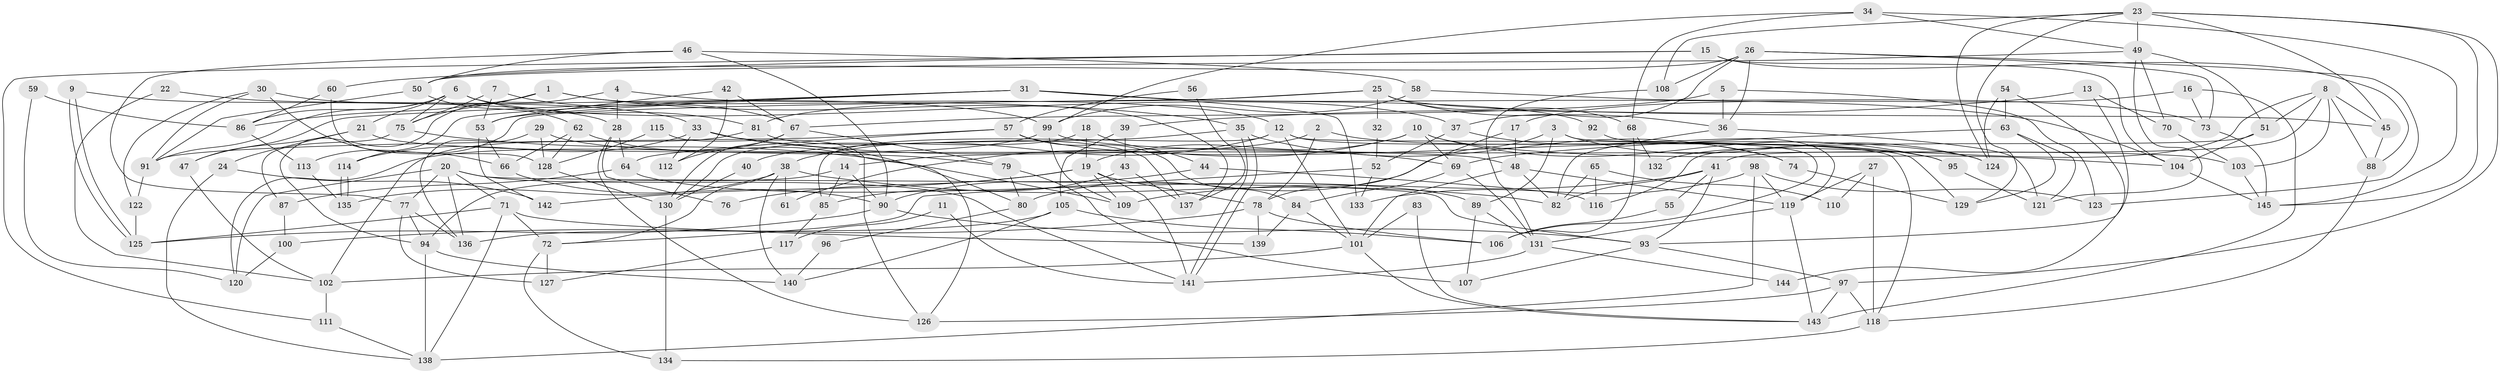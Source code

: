 // Generated by graph-tools (version 1.1) at 2025/14/03/09/25 04:14:55]
// undirected, 145 vertices, 290 edges
graph export_dot {
graph [start="1"]
  node [color=gray90,style=filled];
  1;
  2;
  3;
  4;
  5;
  6;
  7;
  8;
  9;
  10;
  11;
  12;
  13;
  14;
  15;
  16;
  17;
  18;
  19;
  20;
  21;
  22;
  23;
  24;
  25;
  26;
  27;
  28;
  29;
  30;
  31;
  32;
  33;
  34;
  35;
  36;
  37;
  38;
  39;
  40;
  41;
  42;
  43;
  44;
  45;
  46;
  47;
  48;
  49;
  50;
  51;
  52;
  53;
  54;
  55;
  56;
  57;
  58;
  59;
  60;
  61;
  62;
  63;
  64;
  65;
  66;
  67;
  68;
  69;
  70;
  71;
  72;
  73;
  74;
  75;
  76;
  77;
  78;
  79;
  80;
  81;
  82;
  83;
  84;
  85;
  86;
  87;
  88;
  89;
  90;
  91;
  92;
  93;
  94;
  95;
  96;
  97;
  98;
  99;
  100;
  101;
  102;
  103;
  104;
  105;
  106;
  107;
  108;
  109;
  110;
  111;
  112;
  113;
  114;
  115;
  116;
  117;
  118;
  119;
  120;
  121;
  122;
  123;
  124;
  125;
  126;
  127;
  128;
  129;
  130;
  131;
  132;
  133;
  134;
  135;
  136;
  137;
  138;
  139;
  140;
  141;
  142;
  143;
  144;
  145;
  1 -- 137;
  1 -- 86;
  1 -- 35;
  1 -- 75;
  2 -- 14;
  2 -- 95;
  2 -- 78;
  3 -- 80;
  3 -- 106;
  3 -- 89;
  3 -- 124;
  4 -- 12;
  4 -- 94;
  4 -- 28;
  5 -- 67;
  5 -- 36;
  5 -- 123;
  6 -- 21;
  6 -- 91;
  6 -- 37;
  6 -- 75;
  6 -- 81;
  6 -- 86;
  7 -- 75;
  7 -- 53;
  7 -- 67;
  8 -- 51;
  8 -- 103;
  8 -- 41;
  8 -- 45;
  8 -- 88;
  8 -- 132;
  9 -- 28;
  9 -- 125;
  9 -- 125;
  10 -- 104;
  10 -- 69;
  10 -- 19;
  10 -- 61;
  10 -- 95;
  11 -- 117;
  11 -- 141;
  12 -- 38;
  12 -- 101;
  12 -- 85;
  12 -- 118;
  12 -- 129;
  13 -- 93;
  13 -- 70;
  13 -- 39;
  14 -- 90;
  14 -- 94;
  14 -- 85;
  15 -- 88;
  15 -- 111;
  15 -- 60;
  15 -- 104;
  16 -- 143;
  16 -- 17;
  16 -- 73;
  17 -- 48;
  17 -- 78;
  18 -- 130;
  18 -- 19;
  18 -- 44;
  19 -- 78;
  19 -- 76;
  19 -- 109;
  19 -- 141;
  19 -- 142;
  20 -- 141;
  20 -- 71;
  20 -- 77;
  20 -- 93;
  20 -- 120;
  20 -- 136;
  21 -- 47;
  21 -- 48;
  21 -- 24;
  22 -- 33;
  22 -- 102;
  23 -- 45;
  23 -- 129;
  23 -- 49;
  23 -- 97;
  23 -- 108;
  23 -- 124;
  23 -- 145;
  24 -- 138;
  24 -- 142;
  25 -- 45;
  25 -- 113;
  25 -- 32;
  25 -- 36;
  25 -- 68;
  25 -- 81;
  26 -- 50;
  26 -- 37;
  26 -- 36;
  26 -- 73;
  26 -- 108;
  26 -- 123;
  27 -- 119;
  27 -- 118;
  27 -- 110;
  28 -- 64;
  28 -- 76;
  28 -- 126;
  29 -- 136;
  29 -- 128;
  29 -- 79;
  30 -- 66;
  30 -- 99;
  30 -- 91;
  30 -- 122;
  31 -- 104;
  31 -- 114;
  31 -- 47;
  31 -- 53;
  31 -- 92;
  31 -- 133;
  32 -- 52;
  33 -- 69;
  33 -- 112;
  33 -- 80;
  33 -- 114;
  34 -- 145;
  34 -- 49;
  34 -- 68;
  34 -- 99;
  35 -- 141;
  35 -- 141;
  35 -- 40;
  35 -- 74;
  36 -- 82;
  36 -- 121;
  37 -- 74;
  37 -- 52;
  38 -- 82;
  38 -- 140;
  38 -- 61;
  38 -- 72;
  38 -- 135;
  39 -- 105;
  39 -- 43;
  40 -- 130;
  41 -- 109;
  41 -- 55;
  41 -- 82;
  41 -- 93;
  42 -- 53;
  42 -- 67;
  42 -- 112;
  43 -- 85;
  43 -- 137;
  44 -- 90;
  44 -- 116;
  45 -- 88;
  46 -- 90;
  46 -- 58;
  46 -- 50;
  46 -- 77;
  47 -- 102;
  48 -- 82;
  48 -- 101;
  48 -- 119;
  49 -- 50;
  49 -- 51;
  49 -- 70;
  49 -- 121;
  50 -- 62;
  50 -- 91;
  51 -- 104;
  51 -- 116;
  52 -- 133;
  52 -- 72;
  53 -- 142;
  53 -- 66;
  54 -- 63;
  54 -- 124;
  54 -- 144;
  55 -- 106;
  56 -- 137;
  56 -- 57;
  57 -- 91;
  57 -- 124;
  57 -- 64;
  57 -- 84;
  58 -- 73;
  58 -- 99;
  59 -- 120;
  59 -- 86;
  60 -- 128;
  60 -- 86;
  62 -- 66;
  62 -- 126;
  62 -- 128;
  63 -- 69;
  63 -- 121;
  63 -- 129;
  64 -- 89;
  64 -- 87;
  65 -- 82;
  65 -- 116;
  65 -- 110;
  66 -- 90;
  67 -- 79;
  67 -- 112;
  67 -- 130;
  68 -- 106;
  68 -- 132;
  69 -- 84;
  69 -- 131;
  70 -- 103;
  71 -- 125;
  71 -- 72;
  71 -- 138;
  71 -- 139;
  72 -- 127;
  72 -- 134;
  73 -- 145;
  74 -- 129;
  75 -- 87;
  75 -- 109;
  77 -- 94;
  77 -- 127;
  77 -- 136;
  78 -- 100;
  78 -- 106;
  78 -- 139;
  79 -- 107;
  79 -- 80;
  80 -- 96;
  81 -- 102;
  81 -- 137;
  83 -- 101;
  83 -- 143;
  84 -- 139;
  84 -- 101;
  85 -- 117;
  86 -- 113;
  87 -- 100;
  88 -- 118;
  89 -- 131;
  89 -- 107;
  90 -- 125;
  90 -- 93;
  91 -- 122;
  92 -- 119;
  93 -- 97;
  93 -- 107;
  94 -- 138;
  94 -- 140;
  95 -- 121;
  96 -- 140;
  97 -- 118;
  97 -- 126;
  97 -- 143;
  98 -- 123;
  98 -- 119;
  98 -- 133;
  98 -- 138;
  99 -- 109;
  99 -- 103;
  99 -- 120;
  100 -- 120;
  101 -- 143;
  101 -- 102;
  102 -- 111;
  103 -- 145;
  104 -- 145;
  105 -- 136;
  105 -- 106;
  105 -- 140;
  108 -- 131;
  111 -- 138;
  113 -- 135;
  114 -- 135;
  114 -- 135;
  115 -- 128;
  115 -- 126;
  117 -- 127;
  118 -- 134;
  119 -- 131;
  119 -- 143;
  122 -- 125;
  128 -- 130;
  130 -- 134;
  131 -- 141;
  131 -- 144;
}
